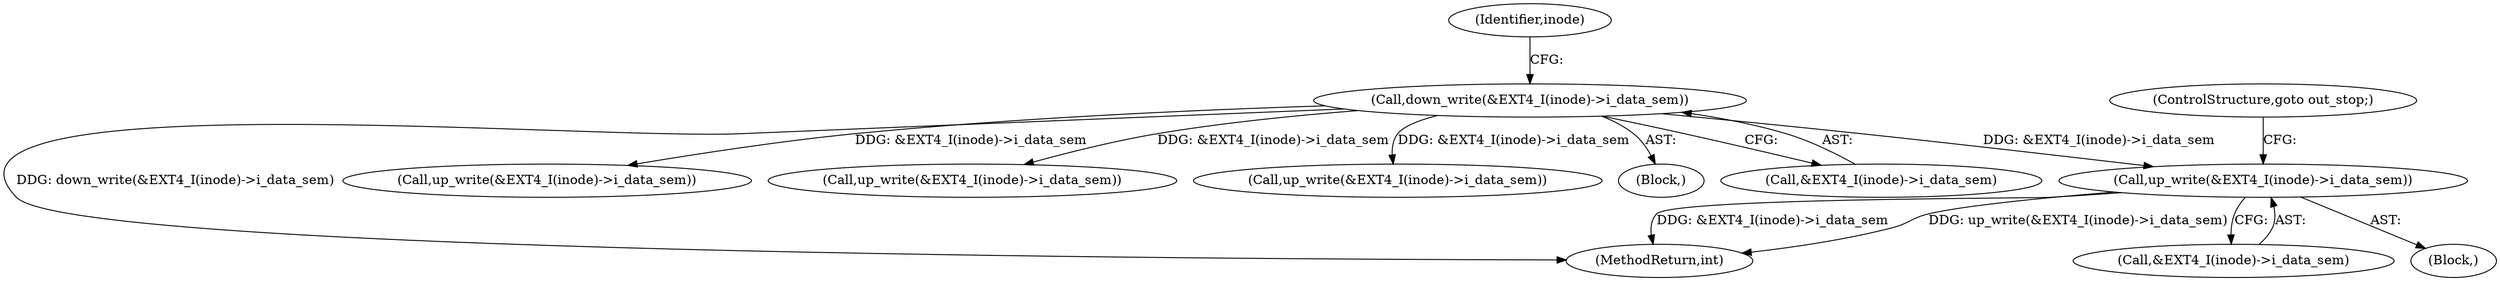 digraph "0_linux_ea3d7209ca01da209cda6f0dea8be9cc4b7a933b@API" {
"1000291" [label="(Call,up_write(&EXT4_I(inode)->i_data_sem))"];
"1000272" [label="(Call,down_write(&EXT4_I(inode)->i_data_sem))"];
"1000297" [label="(ControlStructure,goto out_stop;)"];
"1000272" [label="(Call,down_write(&EXT4_I(inode)->i_data_sem))"];
"1000397" [label="(MethodReturn,int)"];
"1000331" [label="(Call,up_write(&EXT4_I(inode)->i_data_sem))"];
"1000279" [label="(Identifier,inode)"];
"1000309" [label="(Call,up_write(&EXT4_I(inode)->i_data_sem))"];
"1000353" [label="(Call,up_write(&EXT4_I(inode)->i_data_sem))"];
"1000291" [label="(Call,up_write(&EXT4_I(inode)->i_data_sem))"];
"1000114" [label="(Block,)"];
"1000273" [label="(Call,&EXT4_I(inode)->i_data_sem)"];
"1000292" [label="(Call,&EXT4_I(inode)->i_data_sem)"];
"1000290" [label="(Block,)"];
"1000291" -> "1000290"  [label="AST: "];
"1000291" -> "1000292"  [label="CFG: "];
"1000292" -> "1000291"  [label="AST: "];
"1000297" -> "1000291"  [label="CFG: "];
"1000291" -> "1000397"  [label="DDG: up_write(&EXT4_I(inode)->i_data_sem)"];
"1000291" -> "1000397"  [label="DDG: &EXT4_I(inode)->i_data_sem"];
"1000272" -> "1000291"  [label="DDG: &EXT4_I(inode)->i_data_sem"];
"1000272" -> "1000114"  [label="AST: "];
"1000272" -> "1000273"  [label="CFG: "];
"1000273" -> "1000272"  [label="AST: "];
"1000279" -> "1000272"  [label="CFG: "];
"1000272" -> "1000397"  [label="DDG: down_write(&EXT4_I(inode)->i_data_sem)"];
"1000272" -> "1000309"  [label="DDG: &EXT4_I(inode)->i_data_sem"];
"1000272" -> "1000331"  [label="DDG: &EXT4_I(inode)->i_data_sem"];
"1000272" -> "1000353"  [label="DDG: &EXT4_I(inode)->i_data_sem"];
}
